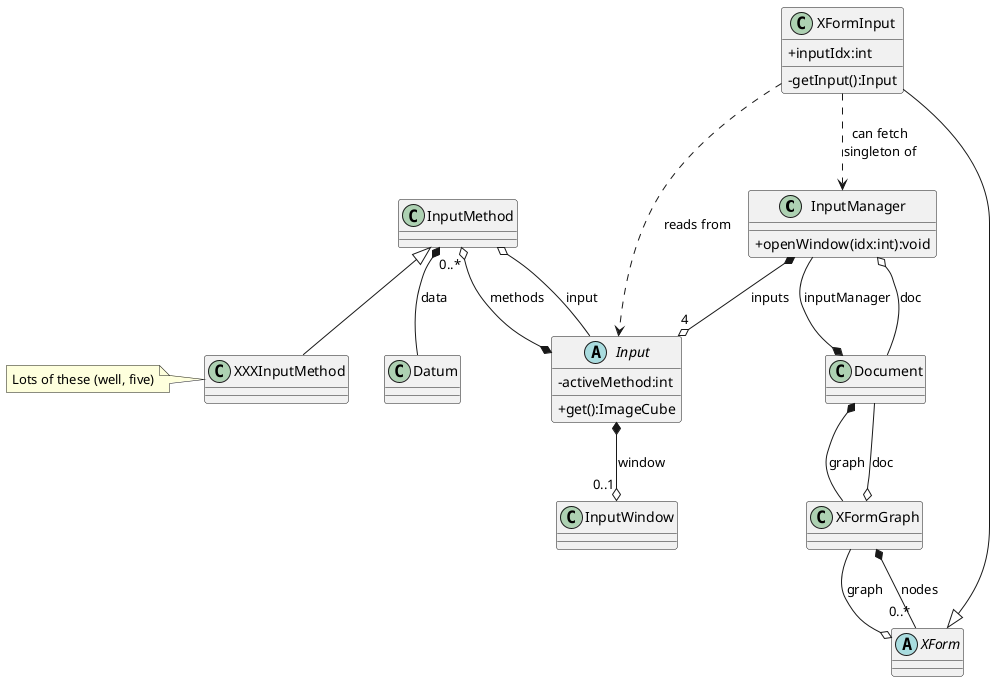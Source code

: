 @startuml
skinparam classAttributeIconSize 0

class InputManager {
    +openWindow(idx:int):void
}

Document *-- InputManager: inputManager
InputManager o-- Document : doc

Document *-- XFormGraph : graph
XFormGraph o-- Document  : doc

abstract class Input {
    -activeMethod:int
    +get():ImageCube
}

InputManager *--o "4" Input : inputs

Input *--o "0..*" InputMethod : methods

InputMethod <|-- "XXXInputMethod"
note left: Lots of these (well, five)

InputMethod o-- Input : input
InputMethod *-- Datum : data

XFormGraph *-- "0..*" XForm: nodes
XFormInput ..> Input: "reads from"

abstract class XForm {
}

XFormInput --|> XForm
XForm o-- XFormGraph : graph

Input *--o "0..1" InputWindow : window

class XFormInput {
    +inputIdx:int
    -getInput():Input
}

XFormInput ..> InputManager: "can fetch\nsingleton of"
@enduml
